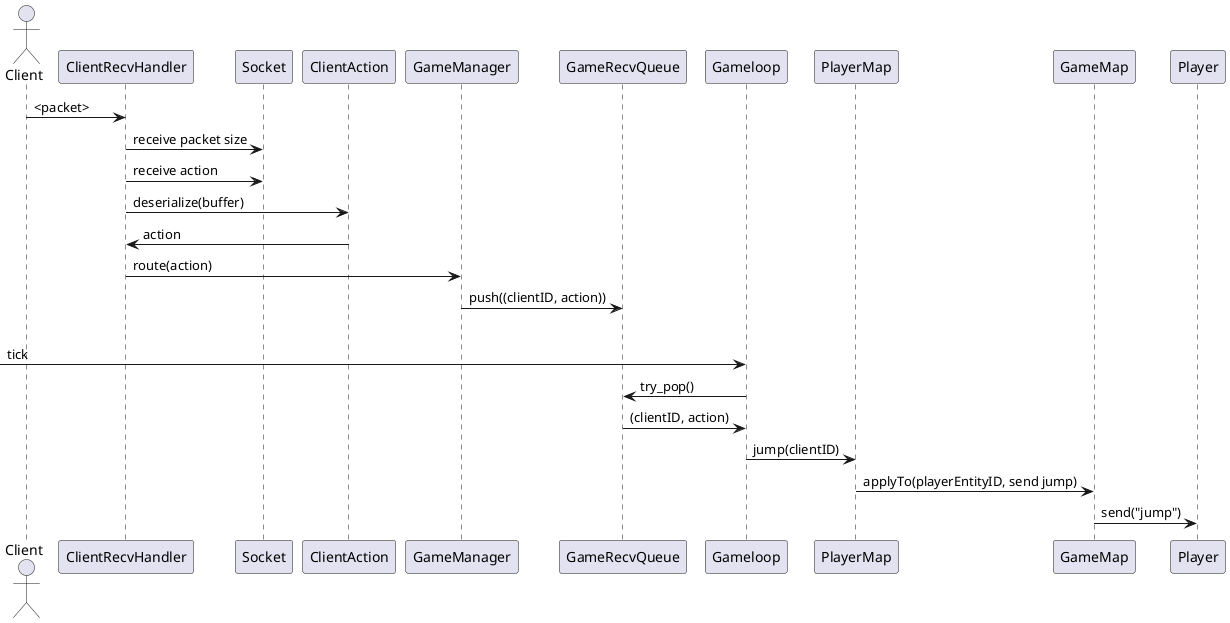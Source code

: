 @startuml "Server Recv Game Creation"

actor Client

Client -> ClientRecvHandler: <packet>
ClientRecvHandler -> Socket: receive packet size
ClientRecvHandler -> Socket: receive action
ClientRecvHandler -> ClientAction: deserialize(buffer)
ClientAction -> ClientRecvHandler: action
ClientRecvHandler -> GameManager: route(action)
GameManager -> GameRecvQueue: push((clientID, action))
|||
[-> Gameloop: tick
Gameloop -> GameRecvQueue: try_pop()
GameRecvQueue -> Gameloop: (clientID, action)
Gameloop -> PlayerMap: jump(clientID)
PlayerMap -> GameMap: applyTo(playerEntityID, send jump)
GameMap -> Player: send("jump")

@enduml
